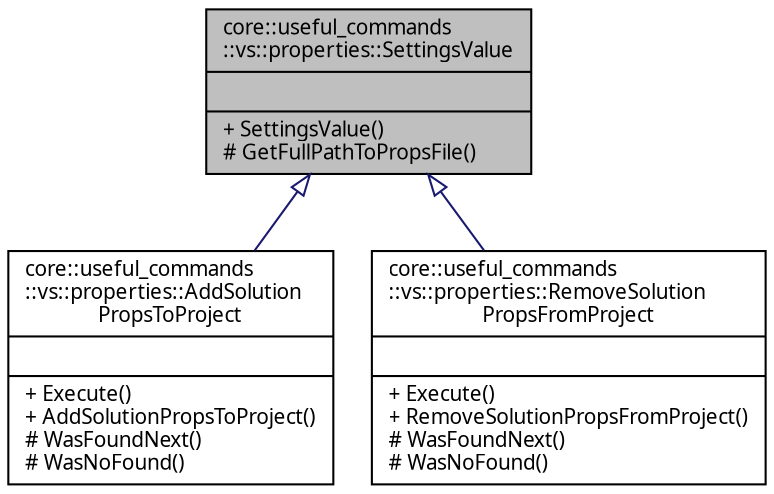 digraph "core::useful_commands::vs::properties::SettingsValue"
{
 // INTERACTIVE_SVG=YES
  edge [fontname="Verdana",fontsize="10",labelfontname="Verdana",labelfontsize="10"];
  node [fontname="Verdana",fontsize="10",shape=record];
  Node1 [label="{core::useful_commands\l::vs::properties::SettingsValue\n||+ SettingsValue()\l# GetFullPathToPropsFile()\l}",height=0.2,width=0.4,color="black", fillcolor="grey75", style="filled", fontcolor="black"];
  Node1 -> Node2 [dir="back",color="midnightblue",fontsize="10",style="solid",arrowtail="onormal",fontname="Verdana"];
  Node2 [label="{core::useful_commands\l::vs::properties::AddSolution\lPropsToProject\n||+ Execute()\l+ AddSolutionPropsToProject()\l# WasFoundNext()\l# WasNoFound()\l}",height=0.2,width=0.4,color="black", fillcolor="white", style="filled",URL="$classcore_1_1useful__commands_1_1vs_1_1properties_1_1_add_solution_props_to_project.html",tooltip="Класс входит в Проект Properties   Класс команды подключения к проекту страницы свойств решения..."];
  Node1 -> Node3 [dir="back",color="midnightblue",fontsize="10",style="solid",arrowtail="onormal",fontname="Verdana"];
  Node3 [label="{core::useful_commands\l::vs::properties::RemoveSolution\lPropsFromProject\n||+ Execute()\l+ RemoveSolutionPropsFromProject()\l# WasFoundNext()\l# WasNoFound()\l}",height=0.2,width=0.4,color="black", fillcolor="white", style="filled",URL="$classcore_1_1useful__commands_1_1vs_1_1properties_1_1_remove_solution_props_from_project.html",tooltip="Класс входит в Проект Properties   Класс команды удаления файла страницы свойств решения из проекта..."];
}
